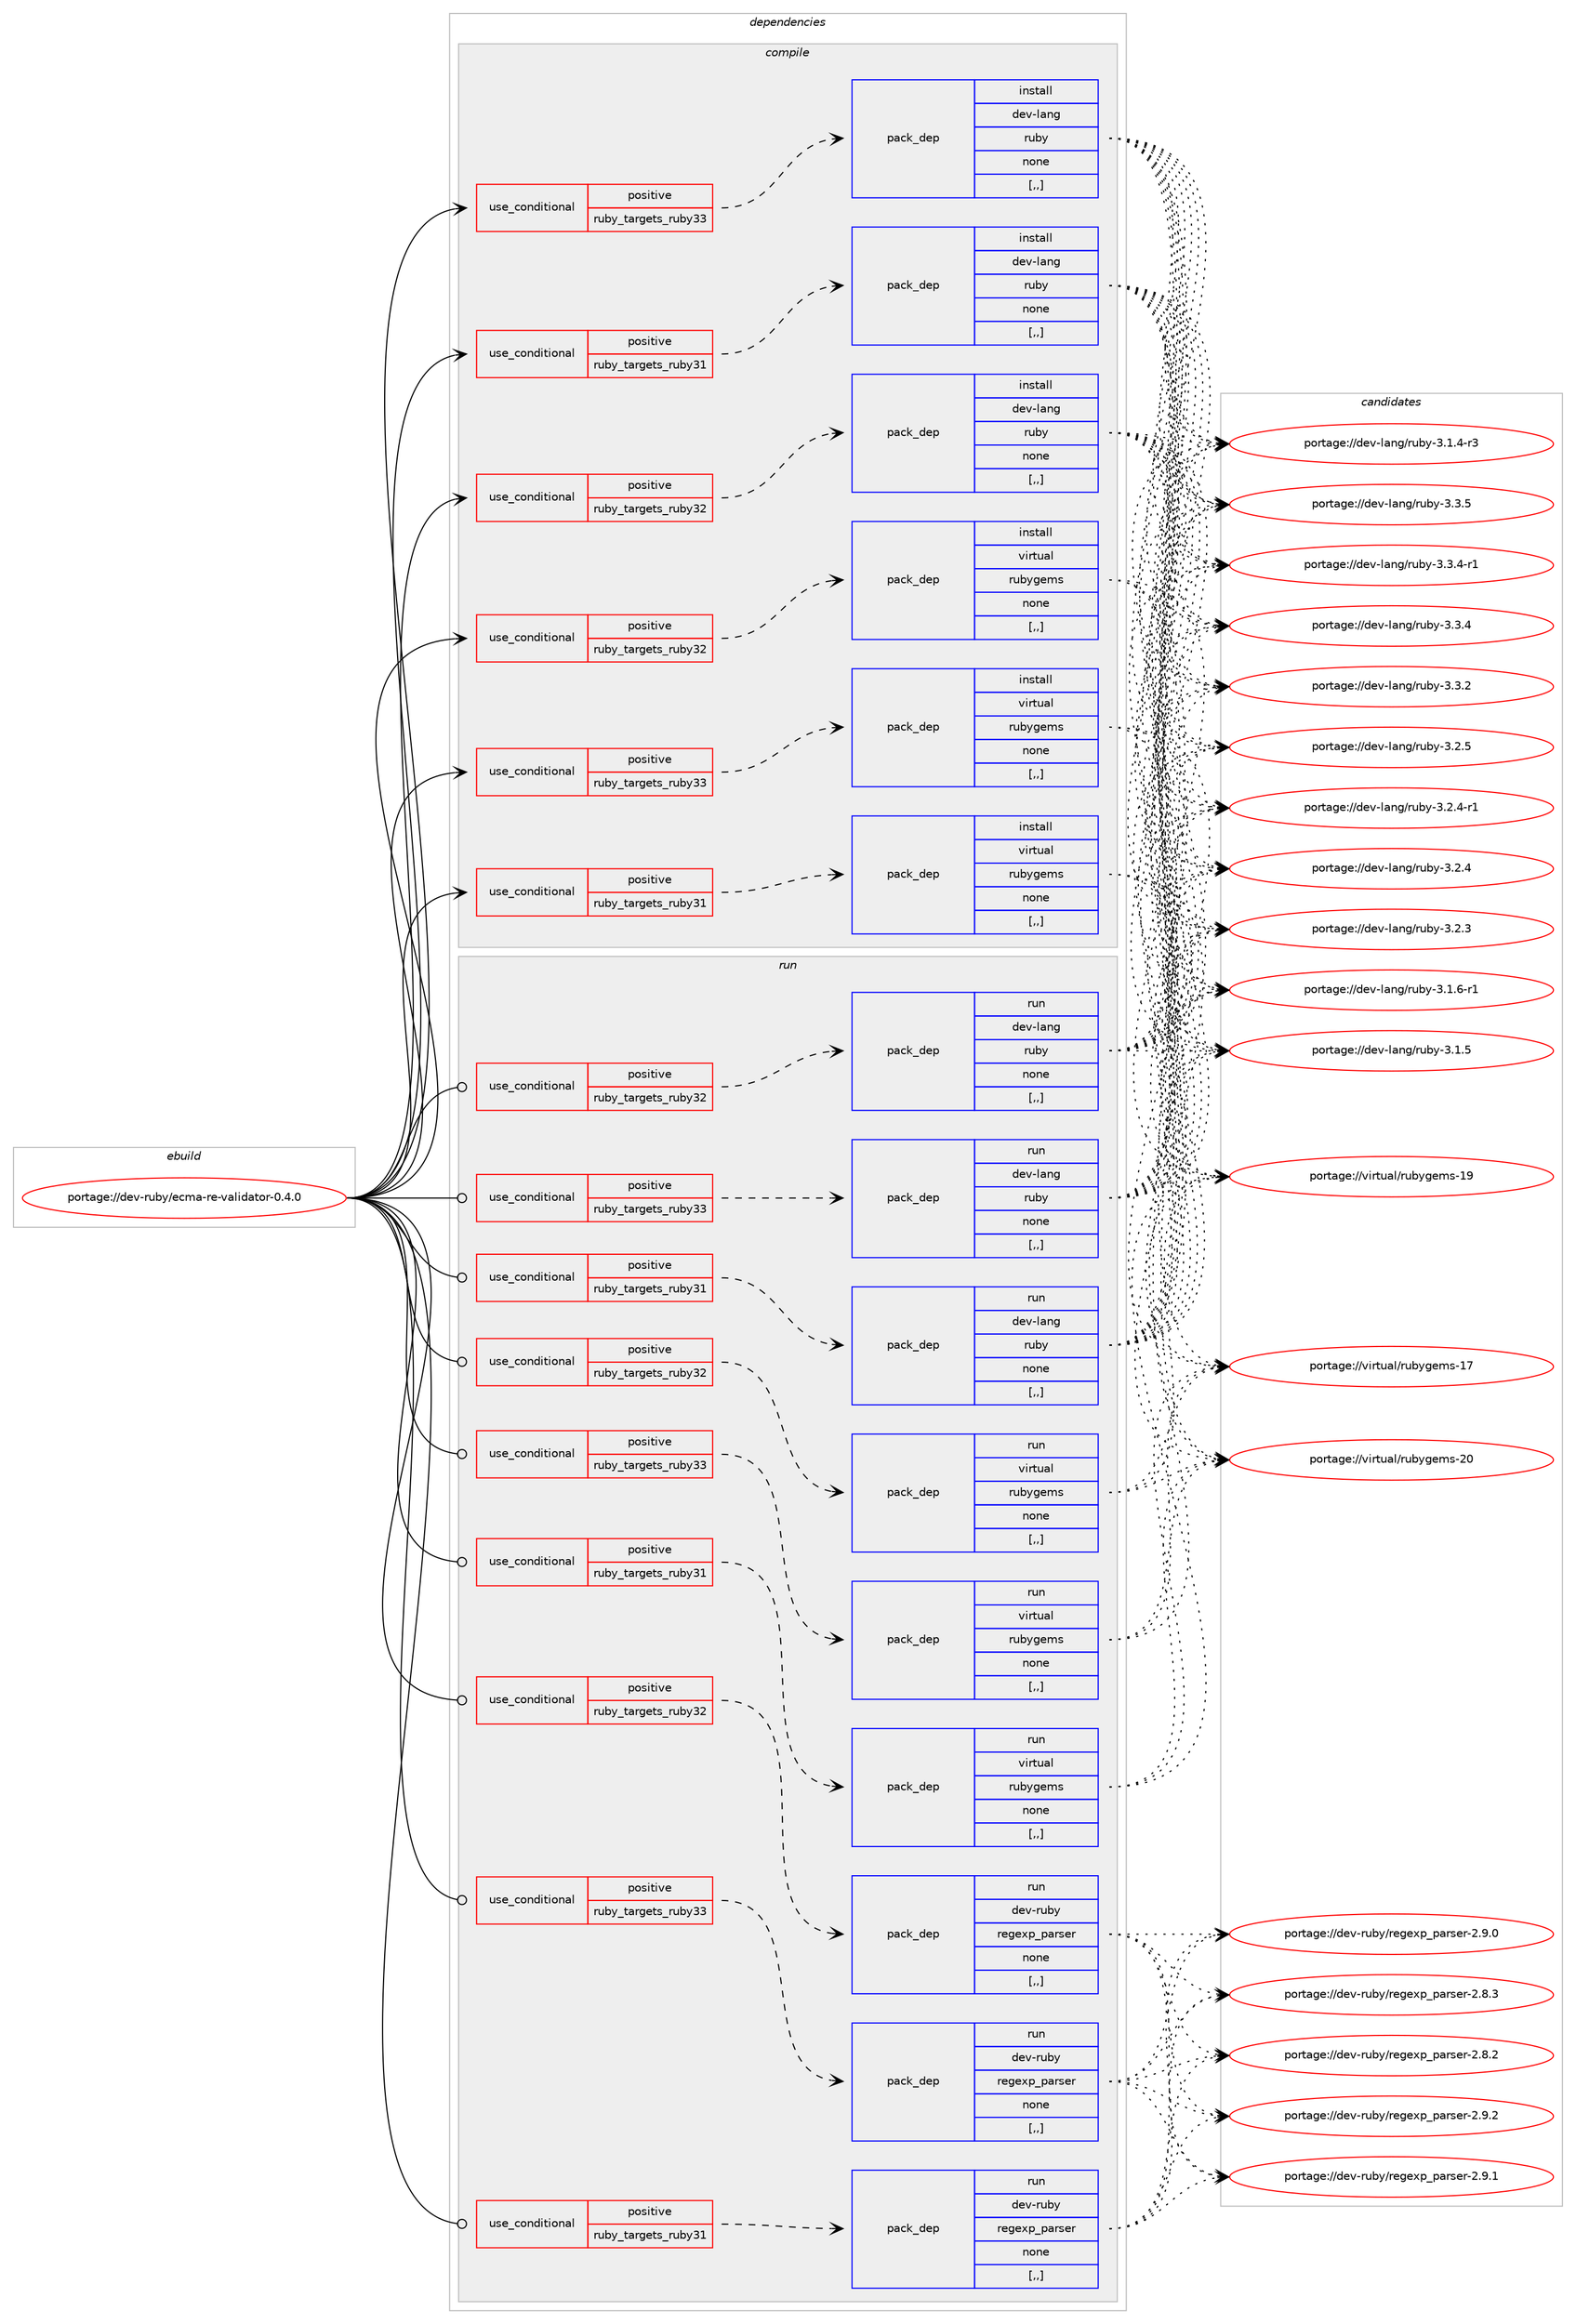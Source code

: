 digraph prolog {

# *************
# Graph options
# *************

newrank=true;
concentrate=true;
compound=true;
graph [rankdir=LR,fontname=Helvetica,fontsize=10,ranksep=1.5];#, ranksep=2.5, nodesep=0.2];
edge  [arrowhead=vee];
node  [fontname=Helvetica,fontsize=10];

# **********
# The ebuild
# **********

subgraph cluster_leftcol {
color=gray;
label=<<i>ebuild</i>>;
id [label="portage://dev-ruby/ecma-re-validator-0.4.0", color=red, width=4, href="../dev-ruby/ecma-re-validator-0.4.0.svg"];
}

# ****************
# The dependencies
# ****************

subgraph cluster_midcol {
color=gray;
label=<<i>dependencies</i>>;
subgraph cluster_compile {
fillcolor="#eeeeee";
style=filled;
label=<<i>compile</i>>;
subgraph cond177739 {
dependency677650 [label=<<TABLE BORDER="0" CELLBORDER="1" CELLSPACING="0" CELLPADDING="4"><TR><TD ROWSPAN="3" CELLPADDING="10">use_conditional</TD></TR><TR><TD>positive</TD></TR><TR><TD>ruby_targets_ruby31</TD></TR></TABLE>>, shape=none, color=red];
subgraph pack495020 {
dependency677651 [label=<<TABLE BORDER="0" CELLBORDER="1" CELLSPACING="0" CELLPADDING="4" WIDTH="220"><TR><TD ROWSPAN="6" CELLPADDING="30">pack_dep</TD></TR><TR><TD WIDTH="110">install</TD></TR><TR><TD>dev-lang</TD></TR><TR><TD>ruby</TD></TR><TR><TD>none</TD></TR><TR><TD>[,,]</TD></TR></TABLE>>, shape=none, color=blue];
}
dependency677650:e -> dependency677651:w [weight=20,style="dashed",arrowhead="vee"];
}
id:e -> dependency677650:w [weight=20,style="solid",arrowhead="vee"];
subgraph cond177740 {
dependency677652 [label=<<TABLE BORDER="0" CELLBORDER="1" CELLSPACING="0" CELLPADDING="4"><TR><TD ROWSPAN="3" CELLPADDING="10">use_conditional</TD></TR><TR><TD>positive</TD></TR><TR><TD>ruby_targets_ruby31</TD></TR></TABLE>>, shape=none, color=red];
subgraph pack495021 {
dependency677653 [label=<<TABLE BORDER="0" CELLBORDER="1" CELLSPACING="0" CELLPADDING="4" WIDTH="220"><TR><TD ROWSPAN="6" CELLPADDING="30">pack_dep</TD></TR><TR><TD WIDTH="110">install</TD></TR><TR><TD>virtual</TD></TR><TR><TD>rubygems</TD></TR><TR><TD>none</TD></TR><TR><TD>[,,]</TD></TR></TABLE>>, shape=none, color=blue];
}
dependency677652:e -> dependency677653:w [weight=20,style="dashed",arrowhead="vee"];
}
id:e -> dependency677652:w [weight=20,style="solid",arrowhead="vee"];
subgraph cond177741 {
dependency677654 [label=<<TABLE BORDER="0" CELLBORDER="1" CELLSPACING="0" CELLPADDING="4"><TR><TD ROWSPAN="3" CELLPADDING="10">use_conditional</TD></TR><TR><TD>positive</TD></TR><TR><TD>ruby_targets_ruby32</TD></TR></TABLE>>, shape=none, color=red];
subgraph pack495022 {
dependency677655 [label=<<TABLE BORDER="0" CELLBORDER="1" CELLSPACING="0" CELLPADDING="4" WIDTH="220"><TR><TD ROWSPAN="6" CELLPADDING="30">pack_dep</TD></TR><TR><TD WIDTH="110">install</TD></TR><TR><TD>dev-lang</TD></TR><TR><TD>ruby</TD></TR><TR><TD>none</TD></TR><TR><TD>[,,]</TD></TR></TABLE>>, shape=none, color=blue];
}
dependency677654:e -> dependency677655:w [weight=20,style="dashed",arrowhead="vee"];
}
id:e -> dependency677654:w [weight=20,style="solid",arrowhead="vee"];
subgraph cond177742 {
dependency677656 [label=<<TABLE BORDER="0" CELLBORDER="1" CELLSPACING="0" CELLPADDING="4"><TR><TD ROWSPAN="3" CELLPADDING="10">use_conditional</TD></TR><TR><TD>positive</TD></TR><TR><TD>ruby_targets_ruby32</TD></TR></TABLE>>, shape=none, color=red];
subgraph pack495023 {
dependency677657 [label=<<TABLE BORDER="0" CELLBORDER="1" CELLSPACING="0" CELLPADDING="4" WIDTH="220"><TR><TD ROWSPAN="6" CELLPADDING="30">pack_dep</TD></TR><TR><TD WIDTH="110">install</TD></TR><TR><TD>virtual</TD></TR><TR><TD>rubygems</TD></TR><TR><TD>none</TD></TR><TR><TD>[,,]</TD></TR></TABLE>>, shape=none, color=blue];
}
dependency677656:e -> dependency677657:w [weight=20,style="dashed",arrowhead="vee"];
}
id:e -> dependency677656:w [weight=20,style="solid",arrowhead="vee"];
subgraph cond177743 {
dependency677658 [label=<<TABLE BORDER="0" CELLBORDER="1" CELLSPACING="0" CELLPADDING="4"><TR><TD ROWSPAN="3" CELLPADDING="10">use_conditional</TD></TR><TR><TD>positive</TD></TR><TR><TD>ruby_targets_ruby33</TD></TR></TABLE>>, shape=none, color=red];
subgraph pack495024 {
dependency677659 [label=<<TABLE BORDER="0" CELLBORDER="1" CELLSPACING="0" CELLPADDING="4" WIDTH="220"><TR><TD ROWSPAN="6" CELLPADDING="30">pack_dep</TD></TR><TR><TD WIDTH="110">install</TD></TR><TR><TD>dev-lang</TD></TR><TR><TD>ruby</TD></TR><TR><TD>none</TD></TR><TR><TD>[,,]</TD></TR></TABLE>>, shape=none, color=blue];
}
dependency677658:e -> dependency677659:w [weight=20,style="dashed",arrowhead="vee"];
}
id:e -> dependency677658:w [weight=20,style="solid",arrowhead="vee"];
subgraph cond177744 {
dependency677660 [label=<<TABLE BORDER="0" CELLBORDER="1" CELLSPACING="0" CELLPADDING="4"><TR><TD ROWSPAN="3" CELLPADDING="10">use_conditional</TD></TR><TR><TD>positive</TD></TR><TR><TD>ruby_targets_ruby33</TD></TR></TABLE>>, shape=none, color=red];
subgraph pack495025 {
dependency677661 [label=<<TABLE BORDER="0" CELLBORDER="1" CELLSPACING="0" CELLPADDING="4" WIDTH="220"><TR><TD ROWSPAN="6" CELLPADDING="30">pack_dep</TD></TR><TR><TD WIDTH="110">install</TD></TR><TR><TD>virtual</TD></TR><TR><TD>rubygems</TD></TR><TR><TD>none</TD></TR><TR><TD>[,,]</TD></TR></TABLE>>, shape=none, color=blue];
}
dependency677660:e -> dependency677661:w [weight=20,style="dashed",arrowhead="vee"];
}
id:e -> dependency677660:w [weight=20,style="solid",arrowhead="vee"];
}
subgraph cluster_compileandrun {
fillcolor="#eeeeee";
style=filled;
label=<<i>compile and run</i>>;
}
subgraph cluster_run {
fillcolor="#eeeeee";
style=filled;
label=<<i>run</i>>;
subgraph cond177745 {
dependency677662 [label=<<TABLE BORDER="0" CELLBORDER="1" CELLSPACING="0" CELLPADDING="4"><TR><TD ROWSPAN="3" CELLPADDING="10">use_conditional</TD></TR><TR><TD>positive</TD></TR><TR><TD>ruby_targets_ruby31</TD></TR></TABLE>>, shape=none, color=red];
subgraph pack495026 {
dependency677663 [label=<<TABLE BORDER="0" CELLBORDER="1" CELLSPACING="0" CELLPADDING="4" WIDTH="220"><TR><TD ROWSPAN="6" CELLPADDING="30">pack_dep</TD></TR><TR><TD WIDTH="110">run</TD></TR><TR><TD>dev-lang</TD></TR><TR><TD>ruby</TD></TR><TR><TD>none</TD></TR><TR><TD>[,,]</TD></TR></TABLE>>, shape=none, color=blue];
}
dependency677662:e -> dependency677663:w [weight=20,style="dashed",arrowhead="vee"];
}
id:e -> dependency677662:w [weight=20,style="solid",arrowhead="odot"];
subgraph cond177746 {
dependency677664 [label=<<TABLE BORDER="0" CELLBORDER="1" CELLSPACING="0" CELLPADDING="4"><TR><TD ROWSPAN="3" CELLPADDING="10">use_conditional</TD></TR><TR><TD>positive</TD></TR><TR><TD>ruby_targets_ruby31</TD></TR></TABLE>>, shape=none, color=red];
subgraph pack495027 {
dependency677665 [label=<<TABLE BORDER="0" CELLBORDER="1" CELLSPACING="0" CELLPADDING="4" WIDTH="220"><TR><TD ROWSPAN="6" CELLPADDING="30">pack_dep</TD></TR><TR><TD WIDTH="110">run</TD></TR><TR><TD>dev-ruby</TD></TR><TR><TD>regexp_parser</TD></TR><TR><TD>none</TD></TR><TR><TD>[,,]</TD></TR></TABLE>>, shape=none, color=blue];
}
dependency677664:e -> dependency677665:w [weight=20,style="dashed",arrowhead="vee"];
}
id:e -> dependency677664:w [weight=20,style="solid",arrowhead="odot"];
subgraph cond177747 {
dependency677666 [label=<<TABLE BORDER="0" CELLBORDER="1" CELLSPACING="0" CELLPADDING="4"><TR><TD ROWSPAN="3" CELLPADDING="10">use_conditional</TD></TR><TR><TD>positive</TD></TR><TR><TD>ruby_targets_ruby31</TD></TR></TABLE>>, shape=none, color=red];
subgraph pack495028 {
dependency677667 [label=<<TABLE BORDER="0" CELLBORDER="1" CELLSPACING="0" CELLPADDING="4" WIDTH="220"><TR><TD ROWSPAN="6" CELLPADDING="30">pack_dep</TD></TR><TR><TD WIDTH="110">run</TD></TR><TR><TD>virtual</TD></TR><TR><TD>rubygems</TD></TR><TR><TD>none</TD></TR><TR><TD>[,,]</TD></TR></TABLE>>, shape=none, color=blue];
}
dependency677666:e -> dependency677667:w [weight=20,style="dashed",arrowhead="vee"];
}
id:e -> dependency677666:w [weight=20,style="solid",arrowhead="odot"];
subgraph cond177748 {
dependency677668 [label=<<TABLE BORDER="0" CELLBORDER="1" CELLSPACING="0" CELLPADDING="4"><TR><TD ROWSPAN="3" CELLPADDING="10">use_conditional</TD></TR><TR><TD>positive</TD></TR><TR><TD>ruby_targets_ruby32</TD></TR></TABLE>>, shape=none, color=red];
subgraph pack495029 {
dependency677669 [label=<<TABLE BORDER="0" CELLBORDER="1" CELLSPACING="0" CELLPADDING="4" WIDTH="220"><TR><TD ROWSPAN="6" CELLPADDING="30">pack_dep</TD></TR><TR><TD WIDTH="110">run</TD></TR><TR><TD>dev-lang</TD></TR><TR><TD>ruby</TD></TR><TR><TD>none</TD></TR><TR><TD>[,,]</TD></TR></TABLE>>, shape=none, color=blue];
}
dependency677668:e -> dependency677669:w [weight=20,style="dashed",arrowhead="vee"];
}
id:e -> dependency677668:w [weight=20,style="solid",arrowhead="odot"];
subgraph cond177749 {
dependency677670 [label=<<TABLE BORDER="0" CELLBORDER="1" CELLSPACING="0" CELLPADDING="4"><TR><TD ROWSPAN="3" CELLPADDING="10">use_conditional</TD></TR><TR><TD>positive</TD></TR><TR><TD>ruby_targets_ruby32</TD></TR></TABLE>>, shape=none, color=red];
subgraph pack495030 {
dependency677671 [label=<<TABLE BORDER="0" CELLBORDER="1" CELLSPACING="0" CELLPADDING="4" WIDTH="220"><TR><TD ROWSPAN="6" CELLPADDING="30">pack_dep</TD></TR><TR><TD WIDTH="110">run</TD></TR><TR><TD>dev-ruby</TD></TR><TR><TD>regexp_parser</TD></TR><TR><TD>none</TD></TR><TR><TD>[,,]</TD></TR></TABLE>>, shape=none, color=blue];
}
dependency677670:e -> dependency677671:w [weight=20,style="dashed",arrowhead="vee"];
}
id:e -> dependency677670:w [weight=20,style="solid",arrowhead="odot"];
subgraph cond177750 {
dependency677672 [label=<<TABLE BORDER="0" CELLBORDER="1" CELLSPACING="0" CELLPADDING="4"><TR><TD ROWSPAN="3" CELLPADDING="10">use_conditional</TD></TR><TR><TD>positive</TD></TR><TR><TD>ruby_targets_ruby32</TD></TR></TABLE>>, shape=none, color=red];
subgraph pack495031 {
dependency677673 [label=<<TABLE BORDER="0" CELLBORDER="1" CELLSPACING="0" CELLPADDING="4" WIDTH="220"><TR><TD ROWSPAN="6" CELLPADDING="30">pack_dep</TD></TR><TR><TD WIDTH="110">run</TD></TR><TR><TD>virtual</TD></TR><TR><TD>rubygems</TD></TR><TR><TD>none</TD></TR><TR><TD>[,,]</TD></TR></TABLE>>, shape=none, color=blue];
}
dependency677672:e -> dependency677673:w [weight=20,style="dashed",arrowhead="vee"];
}
id:e -> dependency677672:w [weight=20,style="solid",arrowhead="odot"];
subgraph cond177751 {
dependency677674 [label=<<TABLE BORDER="0" CELLBORDER="1" CELLSPACING="0" CELLPADDING="4"><TR><TD ROWSPAN="3" CELLPADDING="10">use_conditional</TD></TR><TR><TD>positive</TD></TR><TR><TD>ruby_targets_ruby33</TD></TR></TABLE>>, shape=none, color=red];
subgraph pack495032 {
dependency677675 [label=<<TABLE BORDER="0" CELLBORDER="1" CELLSPACING="0" CELLPADDING="4" WIDTH="220"><TR><TD ROWSPAN="6" CELLPADDING="30">pack_dep</TD></TR><TR><TD WIDTH="110">run</TD></TR><TR><TD>dev-lang</TD></TR><TR><TD>ruby</TD></TR><TR><TD>none</TD></TR><TR><TD>[,,]</TD></TR></TABLE>>, shape=none, color=blue];
}
dependency677674:e -> dependency677675:w [weight=20,style="dashed",arrowhead="vee"];
}
id:e -> dependency677674:w [weight=20,style="solid",arrowhead="odot"];
subgraph cond177752 {
dependency677676 [label=<<TABLE BORDER="0" CELLBORDER="1" CELLSPACING="0" CELLPADDING="4"><TR><TD ROWSPAN="3" CELLPADDING="10">use_conditional</TD></TR><TR><TD>positive</TD></TR><TR><TD>ruby_targets_ruby33</TD></TR></TABLE>>, shape=none, color=red];
subgraph pack495033 {
dependency677677 [label=<<TABLE BORDER="0" CELLBORDER="1" CELLSPACING="0" CELLPADDING="4" WIDTH="220"><TR><TD ROWSPAN="6" CELLPADDING="30">pack_dep</TD></TR><TR><TD WIDTH="110">run</TD></TR><TR><TD>dev-ruby</TD></TR><TR><TD>regexp_parser</TD></TR><TR><TD>none</TD></TR><TR><TD>[,,]</TD></TR></TABLE>>, shape=none, color=blue];
}
dependency677676:e -> dependency677677:w [weight=20,style="dashed",arrowhead="vee"];
}
id:e -> dependency677676:w [weight=20,style="solid",arrowhead="odot"];
subgraph cond177753 {
dependency677678 [label=<<TABLE BORDER="0" CELLBORDER="1" CELLSPACING="0" CELLPADDING="4"><TR><TD ROWSPAN="3" CELLPADDING="10">use_conditional</TD></TR><TR><TD>positive</TD></TR><TR><TD>ruby_targets_ruby33</TD></TR></TABLE>>, shape=none, color=red];
subgraph pack495034 {
dependency677679 [label=<<TABLE BORDER="0" CELLBORDER="1" CELLSPACING="0" CELLPADDING="4" WIDTH="220"><TR><TD ROWSPAN="6" CELLPADDING="30">pack_dep</TD></TR><TR><TD WIDTH="110">run</TD></TR><TR><TD>virtual</TD></TR><TR><TD>rubygems</TD></TR><TR><TD>none</TD></TR><TR><TD>[,,]</TD></TR></TABLE>>, shape=none, color=blue];
}
dependency677678:e -> dependency677679:w [weight=20,style="dashed",arrowhead="vee"];
}
id:e -> dependency677678:w [weight=20,style="solid",arrowhead="odot"];
}
}

# **************
# The candidates
# **************

subgraph cluster_choices {
rank=same;
color=gray;
label=<<i>candidates</i>>;

subgraph choice495020 {
color=black;
nodesep=1;
choice10010111845108971101034711411798121455146514653 [label="portage://dev-lang/ruby-3.3.5", color=red, width=4,href="../dev-lang/ruby-3.3.5.svg"];
choice100101118451089711010347114117981214551465146524511449 [label="portage://dev-lang/ruby-3.3.4-r1", color=red, width=4,href="../dev-lang/ruby-3.3.4-r1.svg"];
choice10010111845108971101034711411798121455146514652 [label="portage://dev-lang/ruby-3.3.4", color=red, width=4,href="../dev-lang/ruby-3.3.4.svg"];
choice10010111845108971101034711411798121455146514650 [label="portage://dev-lang/ruby-3.3.2", color=red, width=4,href="../dev-lang/ruby-3.3.2.svg"];
choice10010111845108971101034711411798121455146504653 [label="portage://dev-lang/ruby-3.2.5", color=red, width=4,href="../dev-lang/ruby-3.2.5.svg"];
choice100101118451089711010347114117981214551465046524511449 [label="portage://dev-lang/ruby-3.2.4-r1", color=red, width=4,href="../dev-lang/ruby-3.2.4-r1.svg"];
choice10010111845108971101034711411798121455146504652 [label="portage://dev-lang/ruby-3.2.4", color=red, width=4,href="../dev-lang/ruby-3.2.4.svg"];
choice10010111845108971101034711411798121455146504651 [label="portage://dev-lang/ruby-3.2.3", color=red, width=4,href="../dev-lang/ruby-3.2.3.svg"];
choice100101118451089711010347114117981214551464946544511449 [label="portage://dev-lang/ruby-3.1.6-r1", color=red, width=4,href="../dev-lang/ruby-3.1.6-r1.svg"];
choice10010111845108971101034711411798121455146494653 [label="portage://dev-lang/ruby-3.1.5", color=red, width=4,href="../dev-lang/ruby-3.1.5.svg"];
choice100101118451089711010347114117981214551464946524511451 [label="portage://dev-lang/ruby-3.1.4-r3", color=red, width=4,href="../dev-lang/ruby-3.1.4-r3.svg"];
dependency677651:e -> choice10010111845108971101034711411798121455146514653:w [style=dotted,weight="100"];
dependency677651:e -> choice100101118451089711010347114117981214551465146524511449:w [style=dotted,weight="100"];
dependency677651:e -> choice10010111845108971101034711411798121455146514652:w [style=dotted,weight="100"];
dependency677651:e -> choice10010111845108971101034711411798121455146514650:w [style=dotted,weight="100"];
dependency677651:e -> choice10010111845108971101034711411798121455146504653:w [style=dotted,weight="100"];
dependency677651:e -> choice100101118451089711010347114117981214551465046524511449:w [style=dotted,weight="100"];
dependency677651:e -> choice10010111845108971101034711411798121455146504652:w [style=dotted,weight="100"];
dependency677651:e -> choice10010111845108971101034711411798121455146504651:w [style=dotted,weight="100"];
dependency677651:e -> choice100101118451089711010347114117981214551464946544511449:w [style=dotted,weight="100"];
dependency677651:e -> choice10010111845108971101034711411798121455146494653:w [style=dotted,weight="100"];
dependency677651:e -> choice100101118451089711010347114117981214551464946524511451:w [style=dotted,weight="100"];
}
subgraph choice495021 {
color=black;
nodesep=1;
choice118105114116117971084711411798121103101109115455048 [label="portage://virtual/rubygems-20", color=red, width=4,href="../virtual/rubygems-20.svg"];
choice118105114116117971084711411798121103101109115454957 [label="portage://virtual/rubygems-19", color=red, width=4,href="../virtual/rubygems-19.svg"];
choice118105114116117971084711411798121103101109115454955 [label="portage://virtual/rubygems-17", color=red, width=4,href="../virtual/rubygems-17.svg"];
dependency677653:e -> choice118105114116117971084711411798121103101109115455048:w [style=dotted,weight="100"];
dependency677653:e -> choice118105114116117971084711411798121103101109115454957:w [style=dotted,weight="100"];
dependency677653:e -> choice118105114116117971084711411798121103101109115454955:w [style=dotted,weight="100"];
}
subgraph choice495022 {
color=black;
nodesep=1;
choice10010111845108971101034711411798121455146514653 [label="portage://dev-lang/ruby-3.3.5", color=red, width=4,href="../dev-lang/ruby-3.3.5.svg"];
choice100101118451089711010347114117981214551465146524511449 [label="portage://dev-lang/ruby-3.3.4-r1", color=red, width=4,href="../dev-lang/ruby-3.3.4-r1.svg"];
choice10010111845108971101034711411798121455146514652 [label="portage://dev-lang/ruby-3.3.4", color=red, width=4,href="../dev-lang/ruby-3.3.4.svg"];
choice10010111845108971101034711411798121455146514650 [label="portage://dev-lang/ruby-3.3.2", color=red, width=4,href="../dev-lang/ruby-3.3.2.svg"];
choice10010111845108971101034711411798121455146504653 [label="portage://dev-lang/ruby-3.2.5", color=red, width=4,href="../dev-lang/ruby-3.2.5.svg"];
choice100101118451089711010347114117981214551465046524511449 [label="portage://dev-lang/ruby-3.2.4-r1", color=red, width=4,href="../dev-lang/ruby-3.2.4-r1.svg"];
choice10010111845108971101034711411798121455146504652 [label="portage://dev-lang/ruby-3.2.4", color=red, width=4,href="../dev-lang/ruby-3.2.4.svg"];
choice10010111845108971101034711411798121455146504651 [label="portage://dev-lang/ruby-3.2.3", color=red, width=4,href="../dev-lang/ruby-3.2.3.svg"];
choice100101118451089711010347114117981214551464946544511449 [label="portage://dev-lang/ruby-3.1.6-r1", color=red, width=4,href="../dev-lang/ruby-3.1.6-r1.svg"];
choice10010111845108971101034711411798121455146494653 [label="portage://dev-lang/ruby-3.1.5", color=red, width=4,href="../dev-lang/ruby-3.1.5.svg"];
choice100101118451089711010347114117981214551464946524511451 [label="portage://dev-lang/ruby-3.1.4-r3", color=red, width=4,href="../dev-lang/ruby-3.1.4-r3.svg"];
dependency677655:e -> choice10010111845108971101034711411798121455146514653:w [style=dotted,weight="100"];
dependency677655:e -> choice100101118451089711010347114117981214551465146524511449:w [style=dotted,weight="100"];
dependency677655:e -> choice10010111845108971101034711411798121455146514652:w [style=dotted,weight="100"];
dependency677655:e -> choice10010111845108971101034711411798121455146514650:w [style=dotted,weight="100"];
dependency677655:e -> choice10010111845108971101034711411798121455146504653:w [style=dotted,weight="100"];
dependency677655:e -> choice100101118451089711010347114117981214551465046524511449:w [style=dotted,weight="100"];
dependency677655:e -> choice10010111845108971101034711411798121455146504652:w [style=dotted,weight="100"];
dependency677655:e -> choice10010111845108971101034711411798121455146504651:w [style=dotted,weight="100"];
dependency677655:e -> choice100101118451089711010347114117981214551464946544511449:w [style=dotted,weight="100"];
dependency677655:e -> choice10010111845108971101034711411798121455146494653:w [style=dotted,weight="100"];
dependency677655:e -> choice100101118451089711010347114117981214551464946524511451:w [style=dotted,weight="100"];
}
subgraph choice495023 {
color=black;
nodesep=1;
choice118105114116117971084711411798121103101109115455048 [label="portage://virtual/rubygems-20", color=red, width=4,href="../virtual/rubygems-20.svg"];
choice118105114116117971084711411798121103101109115454957 [label="portage://virtual/rubygems-19", color=red, width=4,href="../virtual/rubygems-19.svg"];
choice118105114116117971084711411798121103101109115454955 [label="portage://virtual/rubygems-17", color=red, width=4,href="../virtual/rubygems-17.svg"];
dependency677657:e -> choice118105114116117971084711411798121103101109115455048:w [style=dotted,weight="100"];
dependency677657:e -> choice118105114116117971084711411798121103101109115454957:w [style=dotted,weight="100"];
dependency677657:e -> choice118105114116117971084711411798121103101109115454955:w [style=dotted,weight="100"];
}
subgraph choice495024 {
color=black;
nodesep=1;
choice10010111845108971101034711411798121455146514653 [label="portage://dev-lang/ruby-3.3.5", color=red, width=4,href="../dev-lang/ruby-3.3.5.svg"];
choice100101118451089711010347114117981214551465146524511449 [label="portage://dev-lang/ruby-3.3.4-r1", color=red, width=4,href="../dev-lang/ruby-3.3.4-r1.svg"];
choice10010111845108971101034711411798121455146514652 [label="portage://dev-lang/ruby-3.3.4", color=red, width=4,href="../dev-lang/ruby-3.3.4.svg"];
choice10010111845108971101034711411798121455146514650 [label="portage://dev-lang/ruby-3.3.2", color=red, width=4,href="../dev-lang/ruby-3.3.2.svg"];
choice10010111845108971101034711411798121455146504653 [label="portage://dev-lang/ruby-3.2.5", color=red, width=4,href="../dev-lang/ruby-3.2.5.svg"];
choice100101118451089711010347114117981214551465046524511449 [label="portage://dev-lang/ruby-3.2.4-r1", color=red, width=4,href="../dev-lang/ruby-3.2.4-r1.svg"];
choice10010111845108971101034711411798121455146504652 [label="portage://dev-lang/ruby-3.2.4", color=red, width=4,href="../dev-lang/ruby-3.2.4.svg"];
choice10010111845108971101034711411798121455146504651 [label="portage://dev-lang/ruby-3.2.3", color=red, width=4,href="../dev-lang/ruby-3.2.3.svg"];
choice100101118451089711010347114117981214551464946544511449 [label="portage://dev-lang/ruby-3.1.6-r1", color=red, width=4,href="../dev-lang/ruby-3.1.6-r1.svg"];
choice10010111845108971101034711411798121455146494653 [label="portage://dev-lang/ruby-3.1.5", color=red, width=4,href="../dev-lang/ruby-3.1.5.svg"];
choice100101118451089711010347114117981214551464946524511451 [label="portage://dev-lang/ruby-3.1.4-r3", color=red, width=4,href="../dev-lang/ruby-3.1.4-r3.svg"];
dependency677659:e -> choice10010111845108971101034711411798121455146514653:w [style=dotted,weight="100"];
dependency677659:e -> choice100101118451089711010347114117981214551465146524511449:w [style=dotted,weight="100"];
dependency677659:e -> choice10010111845108971101034711411798121455146514652:w [style=dotted,weight="100"];
dependency677659:e -> choice10010111845108971101034711411798121455146514650:w [style=dotted,weight="100"];
dependency677659:e -> choice10010111845108971101034711411798121455146504653:w [style=dotted,weight="100"];
dependency677659:e -> choice100101118451089711010347114117981214551465046524511449:w [style=dotted,weight="100"];
dependency677659:e -> choice10010111845108971101034711411798121455146504652:w [style=dotted,weight="100"];
dependency677659:e -> choice10010111845108971101034711411798121455146504651:w [style=dotted,weight="100"];
dependency677659:e -> choice100101118451089711010347114117981214551464946544511449:w [style=dotted,weight="100"];
dependency677659:e -> choice10010111845108971101034711411798121455146494653:w [style=dotted,weight="100"];
dependency677659:e -> choice100101118451089711010347114117981214551464946524511451:w [style=dotted,weight="100"];
}
subgraph choice495025 {
color=black;
nodesep=1;
choice118105114116117971084711411798121103101109115455048 [label="portage://virtual/rubygems-20", color=red, width=4,href="../virtual/rubygems-20.svg"];
choice118105114116117971084711411798121103101109115454957 [label="portage://virtual/rubygems-19", color=red, width=4,href="../virtual/rubygems-19.svg"];
choice118105114116117971084711411798121103101109115454955 [label="portage://virtual/rubygems-17", color=red, width=4,href="../virtual/rubygems-17.svg"];
dependency677661:e -> choice118105114116117971084711411798121103101109115455048:w [style=dotted,weight="100"];
dependency677661:e -> choice118105114116117971084711411798121103101109115454957:w [style=dotted,weight="100"];
dependency677661:e -> choice118105114116117971084711411798121103101109115454955:w [style=dotted,weight="100"];
}
subgraph choice495026 {
color=black;
nodesep=1;
choice10010111845108971101034711411798121455146514653 [label="portage://dev-lang/ruby-3.3.5", color=red, width=4,href="../dev-lang/ruby-3.3.5.svg"];
choice100101118451089711010347114117981214551465146524511449 [label="portage://dev-lang/ruby-3.3.4-r1", color=red, width=4,href="../dev-lang/ruby-3.3.4-r1.svg"];
choice10010111845108971101034711411798121455146514652 [label="portage://dev-lang/ruby-3.3.4", color=red, width=4,href="../dev-lang/ruby-3.3.4.svg"];
choice10010111845108971101034711411798121455146514650 [label="portage://dev-lang/ruby-3.3.2", color=red, width=4,href="../dev-lang/ruby-3.3.2.svg"];
choice10010111845108971101034711411798121455146504653 [label="portage://dev-lang/ruby-3.2.5", color=red, width=4,href="../dev-lang/ruby-3.2.5.svg"];
choice100101118451089711010347114117981214551465046524511449 [label="portage://dev-lang/ruby-3.2.4-r1", color=red, width=4,href="../dev-lang/ruby-3.2.4-r1.svg"];
choice10010111845108971101034711411798121455146504652 [label="portage://dev-lang/ruby-3.2.4", color=red, width=4,href="../dev-lang/ruby-3.2.4.svg"];
choice10010111845108971101034711411798121455146504651 [label="portage://dev-lang/ruby-3.2.3", color=red, width=4,href="../dev-lang/ruby-3.2.3.svg"];
choice100101118451089711010347114117981214551464946544511449 [label="portage://dev-lang/ruby-3.1.6-r1", color=red, width=4,href="../dev-lang/ruby-3.1.6-r1.svg"];
choice10010111845108971101034711411798121455146494653 [label="portage://dev-lang/ruby-3.1.5", color=red, width=4,href="../dev-lang/ruby-3.1.5.svg"];
choice100101118451089711010347114117981214551464946524511451 [label="portage://dev-lang/ruby-3.1.4-r3", color=red, width=4,href="../dev-lang/ruby-3.1.4-r3.svg"];
dependency677663:e -> choice10010111845108971101034711411798121455146514653:w [style=dotted,weight="100"];
dependency677663:e -> choice100101118451089711010347114117981214551465146524511449:w [style=dotted,weight="100"];
dependency677663:e -> choice10010111845108971101034711411798121455146514652:w [style=dotted,weight="100"];
dependency677663:e -> choice10010111845108971101034711411798121455146514650:w [style=dotted,weight="100"];
dependency677663:e -> choice10010111845108971101034711411798121455146504653:w [style=dotted,weight="100"];
dependency677663:e -> choice100101118451089711010347114117981214551465046524511449:w [style=dotted,weight="100"];
dependency677663:e -> choice10010111845108971101034711411798121455146504652:w [style=dotted,weight="100"];
dependency677663:e -> choice10010111845108971101034711411798121455146504651:w [style=dotted,weight="100"];
dependency677663:e -> choice100101118451089711010347114117981214551464946544511449:w [style=dotted,weight="100"];
dependency677663:e -> choice10010111845108971101034711411798121455146494653:w [style=dotted,weight="100"];
dependency677663:e -> choice100101118451089711010347114117981214551464946524511451:w [style=dotted,weight="100"];
}
subgraph choice495027 {
color=black;
nodesep=1;
choice1001011184511411798121471141011031011201129511297114115101114455046574650 [label="portage://dev-ruby/regexp_parser-2.9.2", color=red, width=4,href="../dev-ruby/regexp_parser-2.9.2.svg"];
choice1001011184511411798121471141011031011201129511297114115101114455046574649 [label="portage://dev-ruby/regexp_parser-2.9.1", color=red, width=4,href="../dev-ruby/regexp_parser-2.9.1.svg"];
choice1001011184511411798121471141011031011201129511297114115101114455046574648 [label="portage://dev-ruby/regexp_parser-2.9.0", color=red, width=4,href="../dev-ruby/regexp_parser-2.9.0.svg"];
choice1001011184511411798121471141011031011201129511297114115101114455046564651 [label="portage://dev-ruby/regexp_parser-2.8.3", color=red, width=4,href="../dev-ruby/regexp_parser-2.8.3.svg"];
choice1001011184511411798121471141011031011201129511297114115101114455046564650 [label="portage://dev-ruby/regexp_parser-2.8.2", color=red, width=4,href="../dev-ruby/regexp_parser-2.8.2.svg"];
dependency677665:e -> choice1001011184511411798121471141011031011201129511297114115101114455046574650:w [style=dotted,weight="100"];
dependency677665:e -> choice1001011184511411798121471141011031011201129511297114115101114455046574649:w [style=dotted,weight="100"];
dependency677665:e -> choice1001011184511411798121471141011031011201129511297114115101114455046574648:w [style=dotted,weight="100"];
dependency677665:e -> choice1001011184511411798121471141011031011201129511297114115101114455046564651:w [style=dotted,weight="100"];
dependency677665:e -> choice1001011184511411798121471141011031011201129511297114115101114455046564650:w [style=dotted,weight="100"];
}
subgraph choice495028 {
color=black;
nodesep=1;
choice118105114116117971084711411798121103101109115455048 [label="portage://virtual/rubygems-20", color=red, width=4,href="../virtual/rubygems-20.svg"];
choice118105114116117971084711411798121103101109115454957 [label="portage://virtual/rubygems-19", color=red, width=4,href="../virtual/rubygems-19.svg"];
choice118105114116117971084711411798121103101109115454955 [label="portage://virtual/rubygems-17", color=red, width=4,href="../virtual/rubygems-17.svg"];
dependency677667:e -> choice118105114116117971084711411798121103101109115455048:w [style=dotted,weight="100"];
dependency677667:e -> choice118105114116117971084711411798121103101109115454957:w [style=dotted,weight="100"];
dependency677667:e -> choice118105114116117971084711411798121103101109115454955:w [style=dotted,weight="100"];
}
subgraph choice495029 {
color=black;
nodesep=1;
choice10010111845108971101034711411798121455146514653 [label="portage://dev-lang/ruby-3.3.5", color=red, width=4,href="../dev-lang/ruby-3.3.5.svg"];
choice100101118451089711010347114117981214551465146524511449 [label="portage://dev-lang/ruby-3.3.4-r1", color=red, width=4,href="../dev-lang/ruby-3.3.4-r1.svg"];
choice10010111845108971101034711411798121455146514652 [label="portage://dev-lang/ruby-3.3.4", color=red, width=4,href="../dev-lang/ruby-3.3.4.svg"];
choice10010111845108971101034711411798121455146514650 [label="portage://dev-lang/ruby-3.3.2", color=red, width=4,href="../dev-lang/ruby-3.3.2.svg"];
choice10010111845108971101034711411798121455146504653 [label="portage://dev-lang/ruby-3.2.5", color=red, width=4,href="../dev-lang/ruby-3.2.5.svg"];
choice100101118451089711010347114117981214551465046524511449 [label="portage://dev-lang/ruby-3.2.4-r1", color=red, width=4,href="../dev-lang/ruby-3.2.4-r1.svg"];
choice10010111845108971101034711411798121455146504652 [label="portage://dev-lang/ruby-3.2.4", color=red, width=4,href="../dev-lang/ruby-3.2.4.svg"];
choice10010111845108971101034711411798121455146504651 [label="portage://dev-lang/ruby-3.2.3", color=red, width=4,href="../dev-lang/ruby-3.2.3.svg"];
choice100101118451089711010347114117981214551464946544511449 [label="portage://dev-lang/ruby-3.1.6-r1", color=red, width=4,href="../dev-lang/ruby-3.1.6-r1.svg"];
choice10010111845108971101034711411798121455146494653 [label="portage://dev-lang/ruby-3.1.5", color=red, width=4,href="../dev-lang/ruby-3.1.5.svg"];
choice100101118451089711010347114117981214551464946524511451 [label="portage://dev-lang/ruby-3.1.4-r3", color=red, width=4,href="../dev-lang/ruby-3.1.4-r3.svg"];
dependency677669:e -> choice10010111845108971101034711411798121455146514653:w [style=dotted,weight="100"];
dependency677669:e -> choice100101118451089711010347114117981214551465146524511449:w [style=dotted,weight="100"];
dependency677669:e -> choice10010111845108971101034711411798121455146514652:w [style=dotted,weight="100"];
dependency677669:e -> choice10010111845108971101034711411798121455146514650:w [style=dotted,weight="100"];
dependency677669:e -> choice10010111845108971101034711411798121455146504653:w [style=dotted,weight="100"];
dependency677669:e -> choice100101118451089711010347114117981214551465046524511449:w [style=dotted,weight="100"];
dependency677669:e -> choice10010111845108971101034711411798121455146504652:w [style=dotted,weight="100"];
dependency677669:e -> choice10010111845108971101034711411798121455146504651:w [style=dotted,weight="100"];
dependency677669:e -> choice100101118451089711010347114117981214551464946544511449:w [style=dotted,weight="100"];
dependency677669:e -> choice10010111845108971101034711411798121455146494653:w [style=dotted,weight="100"];
dependency677669:e -> choice100101118451089711010347114117981214551464946524511451:w [style=dotted,weight="100"];
}
subgraph choice495030 {
color=black;
nodesep=1;
choice1001011184511411798121471141011031011201129511297114115101114455046574650 [label="portage://dev-ruby/regexp_parser-2.9.2", color=red, width=4,href="../dev-ruby/regexp_parser-2.9.2.svg"];
choice1001011184511411798121471141011031011201129511297114115101114455046574649 [label="portage://dev-ruby/regexp_parser-2.9.1", color=red, width=4,href="../dev-ruby/regexp_parser-2.9.1.svg"];
choice1001011184511411798121471141011031011201129511297114115101114455046574648 [label="portage://dev-ruby/regexp_parser-2.9.0", color=red, width=4,href="../dev-ruby/regexp_parser-2.9.0.svg"];
choice1001011184511411798121471141011031011201129511297114115101114455046564651 [label="portage://dev-ruby/regexp_parser-2.8.3", color=red, width=4,href="../dev-ruby/regexp_parser-2.8.3.svg"];
choice1001011184511411798121471141011031011201129511297114115101114455046564650 [label="portage://dev-ruby/regexp_parser-2.8.2", color=red, width=4,href="../dev-ruby/regexp_parser-2.8.2.svg"];
dependency677671:e -> choice1001011184511411798121471141011031011201129511297114115101114455046574650:w [style=dotted,weight="100"];
dependency677671:e -> choice1001011184511411798121471141011031011201129511297114115101114455046574649:w [style=dotted,weight="100"];
dependency677671:e -> choice1001011184511411798121471141011031011201129511297114115101114455046574648:w [style=dotted,weight="100"];
dependency677671:e -> choice1001011184511411798121471141011031011201129511297114115101114455046564651:w [style=dotted,weight="100"];
dependency677671:e -> choice1001011184511411798121471141011031011201129511297114115101114455046564650:w [style=dotted,weight="100"];
}
subgraph choice495031 {
color=black;
nodesep=1;
choice118105114116117971084711411798121103101109115455048 [label="portage://virtual/rubygems-20", color=red, width=4,href="../virtual/rubygems-20.svg"];
choice118105114116117971084711411798121103101109115454957 [label="portage://virtual/rubygems-19", color=red, width=4,href="../virtual/rubygems-19.svg"];
choice118105114116117971084711411798121103101109115454955 [label="portage://virtual/rubygems-17", color=red, width=4,href="../virtual/rubygems-17.svg"];
dependency677673:e -> choice118105114116117971084711411798121103101109115455048:w [style=dotted,weight="100"];
dependency677673:e -> choice118105114116117971084711411798121103101109115454957:w [style=dotted,weight="100"];
dependency677673:e -> choice118105114116117971084711411798121103101109115454955:w [style=dotted,weight="100"];
}
subgraph choice495032 {
color=black;
nodesep=1;
choice10010111845108971101034711411798121455146514653 [label="portage://dev-lang/ruby-3.3.5", color=red, width=4,href="../dev-lang/ruby-3.3.5.svg"];
choice100101118451089711010347114117981214551465146524511449 [label="portage://dev-lang/ruby-3.3.4-r1", color=red, width=4,href="../dev-lang/ruby-3.3.4-r1.svg"];
choice10010111845108971101034711411798121455146514652 [label="portage://dev-lang/ruby-3.3.4", color=red, width=4,href="../dev-lang/ruby-3.3.4.svg"];
choice10010111845108971101034711411798121455146514650 [label="portage://dev-lang/ruby-3.3.2", color=red, width=4,href="../dev-lang/ruby-3.3.2.svg"];
choice10010111845108971101034711411798121455146504653 [label="portage://dev-lang/ruby-3.2.5", color=red, width=4,href="../dev-lang/ruby-3.2.5.svg"];
choice100101118451089711010347114117981214551465046524511449 [label="portage://dev-lang/ruby-3.2.4-r1", color=red, width=4,href="../dev-lang/ruby-3.2.4-r1.svg"];
choice10010111845108971101034711411798121455146504652 [label="portage://dev-lang/ruby-3.2.4", color=red, width=4,href="../dev-lang/ruby-3.2.4.svg"];
choice10010111845108971101034711411798121455146504651 [label="portage://dev-lang/ruby-3.2.3", color=red, width=4,href="../dev-lang/ruby-3.2.3.svg"];
choice100101118451089711010347114117981214551464946544511449 [label="portage://dev-lang/ruby-3.1.6-r1", color=red, width=4,href="../dev-lang/ruby-3.1.6-r1.svg"];
choice10010111845108971101034711411798121455146494653 [label="portage://dev-lang/ruby-3.1.5", color=red, width=4,href="../dev-lang/ruby-3.1.5.svg"];
choice100101118451089711010347114117981214551464946524511451 [label="portage://dev-lang/ruby-3.1.4-r3", color=red, width=4,href="../dev-lang/ruby-3.1.4-r3.svg"];
dependency677675:e -> choice10010111845108971101034711411798121455146514653:w [style=dotted,weight="100"];
dependency677675:e -> choice100101118451089711010347114117981214551465146524511449:w [style=dotted,weight="100"];
dependency677675:e -> choice10010111845108971101034711411798121455146514652:w [style=dotted,weight="100"];
dependency677675:e -> choice10010111845108971101034711411798121455146514650:w [style=dotted,weight="100"];
dependency677675:e -> choice10010111845108971101034711411798121455146504653:w [style=dotted,weight="100"];
dependency677675:e -> choice100101118451089711010347114117981214551465046524511449:w [style=dotted,weight="100"];
dependency677675:e -> choice10010111845108971101034711411798121455146504652:w [style=dotted,weight="100"];
dependency677675:e -> choice10010111845108971101034711411798121455146504651:w [style=dotted,weight="100"];
dependency677675:e -> choice100101118451089711010347114117981214551464946544511449:w [style=dotted,weight="100"];
dependency677675:e -> choice10010111845108971101034711411798121455146494653:w [style=dotted,weight="100"];
dependency677675:e -> choice100101118451089711010347114117981214551464946524511451:w [style=dotted,weight="100"];
}
subgraph choice495033 {
color=black;
nodesep=1;
choice1001011184511411798121471141011031011201129511297114115101114455046574650 [label="portage://dev-ruby/regexp_parser-2.9.2", color=red, width=4,href="../dev-ruby/regexp_parser-2.9.2.svg"];
choice1001011184511411798121471141011031011201129511297114115101114455046574649 [label="portage://dev-ruby/regexp_parser-2.9.1", color=red, width=4,href="../dev-ruby/regexp_parser-2.9.1.svg"];
choice1001011184511411798121471141011031011201129511297114115101114455046574648 [label="portage://dev-ruby/regexp_parser-2.9.0", color=red, width=4,href="../dev-ruby/regexp_parser-2.9.0.svg"];
choice1001011184511411798121471141011031011201129511297114115101114455046564651 [label="portage://dev-ruby/regexp_parser-2.8.3", color=red, width=4,href="../dev-ruby/regexp_parser-2.8.3.svg"];
choice1001011184511411798121471141011031011201129511297114115101114455046564650 [label="portage://dev-ruby/regexp_parser-2.8.2", color=red, width=4,href="../dev-ruby/regexp_parser-2.8.2.svg"];
dependency677677:e -> choice1001011184511411798121471141011031011201129511297114115101114455046574650:w [style=dotted,weight="100"];
dependency677677:e -> choice1001011184511411798121471141011031011201129511297114115101114455046574649:w [style=dotted,weight="100"];
dependency677677:e -> choice1001011184511411798121471141011031011201129511297114115101114455046574648:w [style=dotted,weight="100"];
dependency677677:e -> choice1001011184511411798121471141011031011201129511297114115101114455046564651:w [style=dotted,weight="100"];
dependency677677:e -> choice1001011184511411798121471141011031011201129511297114115101114455046564650:w [style=dotted,weight="100"];
}
subgraph choice495034 {
color=black;
nodesep=1;
choice118105114116117971084711411798121103101109115455048 [label="portage://virtual/rubygems-20", color=red, width=4,href="../virtual/rubygems-20.svg"];
choice118105114116117971084711411798121103101109115454957 [label="portage://virtual/rubygems-19", color=red, width=4,href="../virtual/rubygems-19.svg"];
choice118105114116117971084711411798121103101109115454955 [label="portage://virtual/rubygems-17", color=red, width=4,href="../virtual/rubygems-17.svg"];
dependency677679:e -> choice118105114116117971084711411798121103101109115455048:w [style=dotted,weight="100"];
dependency677679:e -> choice118105114116117971084711411798121103101109115454957:w [style=dotted,weight="100"];
dependency677679:e -> choice118105114116117971084711411798121103101109115454955:w [style=dotted,weight="100"];
}
}

}
